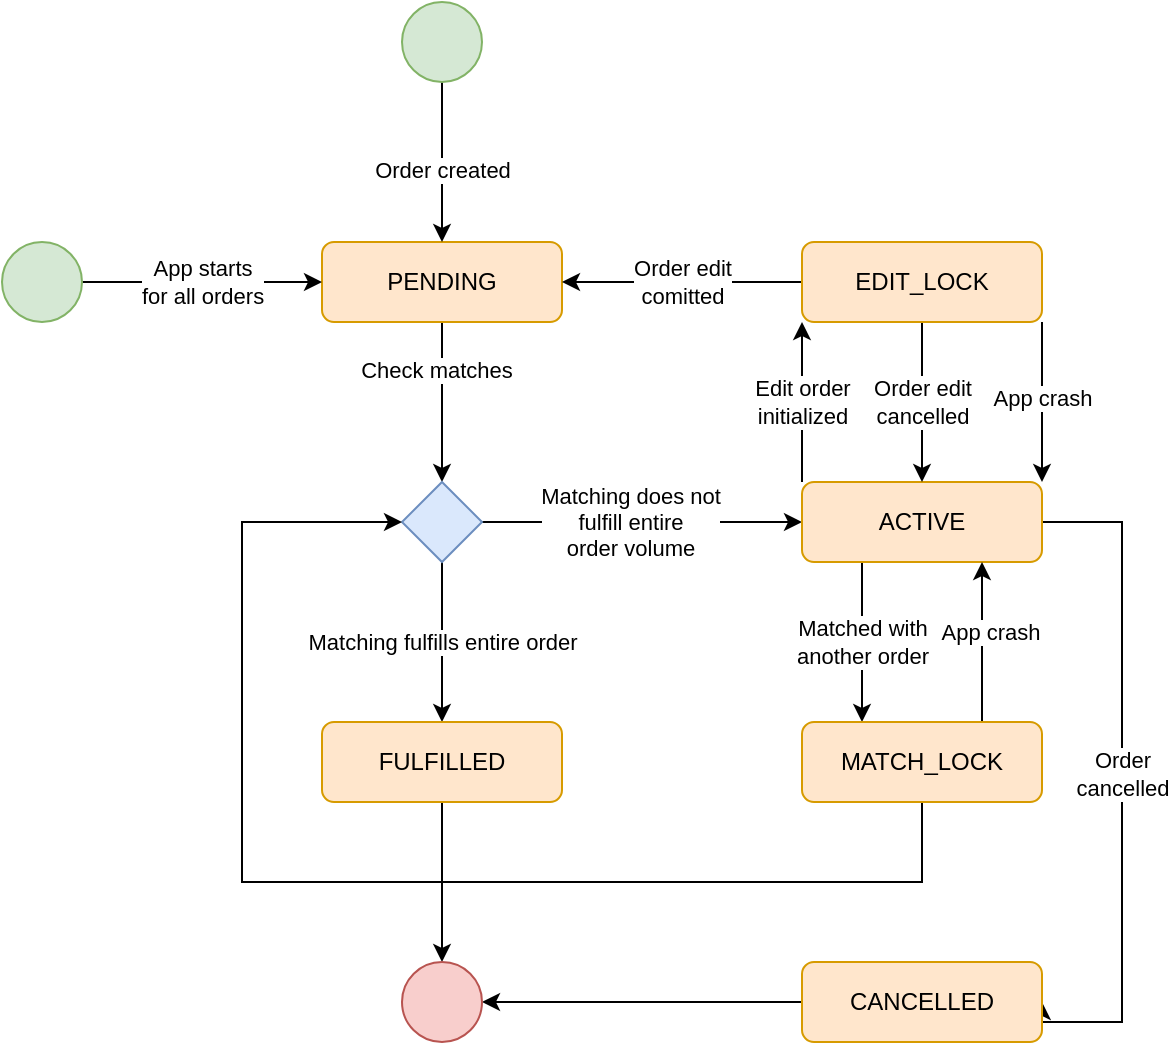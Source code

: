 <mxfile version="13.0.3" type="device"><diagram name="Page-1" id="52a04d89-c75d-2922-d76d-85b35f80e030"><mxGraphModel dx="1426" dy="905" grid="1" gridSize="10" guides="1" tooltips="1" connect="1" arrows="1" fold="1" page="1" pageScale="1" pageWidth="1100" pageHeight="850" background="#ffffff" math="0" shadow="0"><root><mxCell id="0"/><mxCell id="1" parent="0"/><mxCell id="yP6gnNRdrv7J_GHD7mqp-10" style="edgeStyle=orthogonalEdgeStyle;rounded=0;orthogonalLoop=1;jettySize=auto;html=1;exitX=1;exitY=0.5;exitDx=0;exitDy=0;" edge="1" parent="1" source="yP6gnNRdrv7J_GHD7mqp-16" target="yP6gnNRdrv7J_GHD7mqp-9"><mxGeometry relative="1" as="geometry"/></mxCell><mxCell id="yP6gnNRdrv7J_GHD7mqp-13" value="Matching does not &lt;br&gt;fulfill entire &lt;br&gt;order volume" style="edgeLabel;html=1;align=center;verticalAlign=middle;resizable=0;points=[];" vertex="1" connectable="0" parent="yP6gnNRdrv7J_GHD7mqp-10"><mxGeometry x="-0.3" y="2" relative="1" as="geometry"><mxPoint x="18" y="2" as="offset"/></mxGeometry></mxCell><mxCell id="yP6gnNRdrv7J_GHD7mqp-14" value="Matching fulfills entire order" style="edgeStyle=orthogonalEdgeStyle;rounded=0;orthogonalLoop=1;jettySize=auto;html=1;exitX=0.5;exitY=1;exitDx=0;exitDy=0;" edge="1" parent="1" source="yP6gnNRdrv7J_GHD7mqp-16" target="yP6gnNRdrv7J_GHD7mqp-12"><mxGeometry relative="1" as="geometry"/></mxCell><mxCell id="yP6gnNRdrv7J_GHD7mqp-15" style="edgeStyle=orthogonalEdgeStyle;rounded=0;orthogonalLoop=1;jettySize=auto;html=1;" edge="1" parent="1" source="yP6gnNRdrv7J_GHD7mqp-4"><mxGeometry relative="1" as="geometry"><mxPoint x="300" y="440" as="targetPoint"/></mxGeometry></mxCell><mxCell id="yP6gnNRdrv7J_GHD7mqp-17" value="Check matches" style="edgeLabel;html=1;align=center;verticalAlign=middle;resizable=0;points=[];" vertex="1" connectable="0" parent="yP6gnNRdrv7J_GHD7mqp-15"><mxGeometry x="-0.4" y="-3" relative="1" as="geometry"><mxPoint as="offset"/></mxGeometry></mxCell><mxCell id="yP6gnNRdrv7J_GHD7mqp-4" value="PENDING" style="rounded=1;whiteSpace=wrap;html=1;fillColor=#ffe6cc;strokeColor=#d79b00;" vertex="1" parent="1"><mxGeometry x="240" y="320" width="120" height="40" as="geometry"/></mxCell><mxCell id="yP6gnNRdrv7J_GHD7mqp-6" style="edgeStyle=orthogonalEdgeStyle;rounded=0;orthogonalLoop=1;jettySize=auto;html=1;" edge="1" parent="1" source="yP6gnNRdrv7J_GHD7mqp-5" target="yP6gnNRdrv7J_GHD7mqp-4"><mxGeometry relative="1" as="geometry"/></mxCell><mxCell id="yP6gnNRdrv7J_GHD7mqp-7" value="Order created" style="edgeLabel;html=1;align=center;verticalAlign=middle;resizable=0;points=[];" vertex="1" connectable="0" parent="yP6gnNRdrv7J_GHD7mqp-6"><mxGeometry x="0.087" relative="1" as="geometry"><mxPoint as="offset"/></mxGeometry></mxCell><mxCell id="yP6gnNRdrv7J_GHD7mqp-5" value="" style="ellipse;whiteSpace=wrap;html=1;aspect=fixed;fillColor=#d5e8d4;strokeColor=#82b366;" vertex="1" parent="1"><mxGeometry x="280" y="200" width="40" height="40" as="geometry"/></mxCell><mxCell id="yP6gnNRdrv7J_GHD7mqp-18" value="Edit order&lt;br&gt;initialized" style="edgeStyle=orthogonalEdgeStyle;rounded=0;orthogonalLoop=1;jettySize=auto;html=1;entryX=0;entryY=1;entryDx=0;entryDy=0;" edge="1" parent="1" source="yP6gnNRdrv7J_GHD7mqp-9" target="yP6gnNRdrv7J_GHD7mqp-19"><mxGeometry relative="1" as="geometry"><mxPoint x="500" y="320" as="targetPoint"/><Array as="points"><mxPoint x="480" y="430"/><mxPoint x="480" y="430"/></Array></mxGeometry></mxCell><mxCell id="yP6gnNRdrv7J_GHD7mqp-27" value="Matched with &lt;br&gt;another order" style="edgeStyle=orthogonalEdgeStyle;rounded=0;orthogonalLoop=1;jettySize=auto;html=1;" edge="1" parent="1" source="yP6gnNRdrv7J_GHD7mqp-9" target="yP6gnNRdrv7J_GHD7mqp-26"><mxGeometry relative="1" as="geometry"><Array as="points"><mxPoint x="510" y="490"/><mxPoint x="510" y="490"/></Array></mxGeometry></mxCell><mxCell id="yP6gnNRdrv7J_GHD7mqp-30" style="edgeStyle=orthogonalEdgeStyle;rounded=0;orthogonalLoop=1;jettySize=auto;html=1;entryX=1;entryY=0.5;entryDx=0;entryDy=0;" edge="1" parent="1" source="yP6gnNRdrv7J_GHD7mqp-9" target="yP6gnNRdrv7J_GHD7mqp-29"><mxGeometry relative="1" as="geometry"><Array as="points"><mxPoint x="640" y="460"/><mxPoint x="640" y="710"/><mxPoint x="600" y="710"/></Array></mxGeometry></mxCell><mxCell id="yP6gnNRdrv7J_GHD7mqp-35" value="Order &lt;br&gt;cancelled" style="edgeLabel;html=1;align=center;verticalAlign=middle;resizable=0;points=[];" vertex="1" connectable="0" parent="yP6gnNRdrv7J_GHD7mqp-30"><mxGeometry x="-0.025" relative="1" as="geometry"><mxPoint as="offset"/></mxGeometry></mxCell><mxCell id="yP6gnNRdrv7J_GHD7mqp-9" value="ACTIVE" style="rounded=1;whiteSpace=wrap;html=1;fillColor=#ffe6cc;strokeColor=#d79b00;" vertex="1" parent="1"><mxGeometry x="480" y="440" width="120" height="40" as="geometry"/></mxCell><mxCell id="yP6gnNRdrv7J_GHD7mqp-32" style="edgeStyle=orthogonalEdgeStyle;rounded=0;orthogonalLoop=1;jettySize=auto;html=1;" edge="1" parent="1" source="yP6gnNRdrv7J_GHD7mqp-12" target="yP6gnNRdrv7J_GHD7mqp-31"><mxGeometry relative="1" as="geometry"/></mxCell><mxCell id="yP6gnNRdrv7J_GHD7mqp-12" value="FULFILLED" style="rounded=1;whiteSpace=wrap;html=1;fillColor=#ffe6cc;strokeColor=#d79b00;" vertex="1" parent="1"><mxGeometry x="240" y="560" width="120" height="40" as="geometry"/></mxCell><mxCell id="yP6gnNRdrv7J_GHD7mqp-16" value="" style="rhombus;whiteSpace=wrap;html=1;fillColor=#dae8fc;strokeColor=#6c8ebf;" vertex="1" parent="1"><mxGeometry x="280" y="440" width="40" height="40" as="geometry"/></mxCell><mxCell id="yP6gnNRdrv7J_GHD7mqp-20" value="Order edit &lt;br&gt;comitted" style="edgeStyle=orthogonalEdgeStyle;rounded=0;orthogonalLoop=1;jettySize=auto;html=1;entryX=1;entryY=0.5;entryDx=0;entryDy=0;" edge="1" parent="1" source="yP6gnNRdrv7J_GHD7mqp-19" target="yP6gnNRdrv7J_GHD7mqp-4"><mxGeometry relative="1" as="geometry"><mxPoint x="500" y="240" as="targetPoint"/></mxGeometry></mxCell><mxCell id="yP6gnNRdrv7J_GHD7mqp-34" value="Order edit &lt;br&gt;cancelled" style="edgeStyle=orthogonalEdgeStyle;rounded=0;orthogonalLoop=1;jettySize=auto;html=1;exitX=0.75;exitY=1;exitDx=0;exitDy=0;" edge="1" parent="1" source="yP6gnNRdrv7J_GHD7mqp-19" target="yP6gnNRdrv7J_GHD7mqp-9"><mxGeometry x="0.273" relative="1" as="geometry"><mxPoint x="680" y="340" as="targetPoint"/><Array as="points"><mxPoint x="540" y="360"/></Array><mxPoint as="offset"/></mxGeometry></mxCell><mxCell id="yP6gnNRdrv7J_GHD7mqp-36" style="edgeStyle=orthogonalEdgeStyle;rounded=0;orthogonalLoop=1;jettySize=auto;html=1;entryX=1;entryY=0;entryDx=0;entryDy=0;" edge="1" parent="1" source="yP6gnNRdrv7J_GHD7mqp-19" target="yP6gnNRdrv7J_GHD7mqp-9"><mxGeometry relative="1" as="geometry"><Array as="points"><mxPoint x="600" y="380"/><mxPoint x="600" y="380"/></Array></mxGeometry></mxCell><mxCell id="yP6gnNRdrv7J_GHD7mqp-37" value="App crash" style="edgeLabel;html=1;align=center;verticalAlign=middle;resizable=0;points=[];" vertex="1" connectable="0" parent="yP6gnNRdrv7J_GHD7mqp-36"><mxGeometry x="-0.053" relative="1" as="geometry"><mxPoint as="offset"/></mxGeometry></mxCell><mxCell id="yP6gnNRdrv7J_GHD7mqp-19" value="EDIT_LOCK" style="rounded=1;whiteSpace=wrap;html=1;fillColor=#ffe6cc;strokeColor=#d79b00;" vertex="1" parent="1"><mxGeometry x="480" y="320" width="120" height="40" as="geometry"/></mxCell><mxCell id="yP6gnNRdrv7J_GHD7mqp-28" style="edgeStyle=orthogonalEdgeStyle;rounded=0;orthogonalLoop=1;jettySize=auto;html=1;entryX=0;entryY=0.5;entryDx=0;entryDy=0;" edge="1" parent="1" source="yP6gnNRdrv7J_GHD7mqp-26" target="yP6gnNRdrv7J_GHD7mqp-16"><mxGeometry relative="1" as="geometry"><Array as="points"><mxPoint x="540" y="640"/><mxPoint x="200" y="640"/><mxPoint x="200" y="460"/></Array></mxGeometry></mxCell><mxCell id="yP6gnNRdrv7J_GHD7mqp-40" style="edgeStyle=orthogonalEdgeStyle;rounded=0;orthogonalLoop=1;jettySize=auto;html=1;exitX=0.75;exitY=0;exitDx=0;exitDy=0;entryX=0.75;entryY=1;entryDx=0;entryDy=0;" edge="1" parent="1" source="yP6gnNRdrv7J_GHD7mqp-26" target="yP6gnNRdrv7J_GHD7mqp-9"><mxGeometry relative="1" as="geometry"/></mxCell><mxCell id="yP6gnNRdrv7J_GHD7mqp-41" value="App crash" style="edgeLabel;html=1;align=center;verticalAlign=middle;resizable=0;points=[];" vertex="1" connectable="0" parent="yP6gnNRdrv7J_GHD7mqp-40"><mxGeometry x="0.125" y="-4" relative="1" as="geometry"><mxPoint as="offset"/></mxGeometry></mxCell><mxCell id="yP6gnNRdrv7J_GHD7mqp-26" value="MATCH_LOCK" style="rounded=1;whiteSpace=wrap;html=1;fillColor=#ffe6cc;strokeColor=#d79b00;" vertex="1" parent="1"><mxGeometry x="480" y="560" width="120" height="40" as="geometry"/></mxCell><mxCell id="yP6gnNRdrv7J_GHD7mqp-33" style="edgeStyle=orthogonalEdgeStyle;rounded=0;orthogonalLoop=1;jettySize=auto;html=1;entryX=1;entryY=0.5;entryDx=0;entryDy=0;exitX=0;exitY=0.5;exitDx=0;exitDy=0;" edge="1" parent="1" source="yP6gnNRdrv7J_GHD7mqp-29" target="yP6gnNRdrv7J_GHD7mqp-31"><mxGeometry relative="1" as="geometry"><Array as="points"><mxPoint x="480" y="700"/></Array></mxGeometry></mxCell><mxCell id="yP6gnNRdrv7J_GHD7mqp-29" value="CANCELLED" style="rounded=1;whiteSpace=wrap;html=1;fillColor=#ffe6cc;strokeColor=#d79b00;" vertex="1" parent="1"><mxGeometry x="480" y="680" width="120" height="40" as="geometry"/></mxCell><mxCell id="yP6gnNRdrv7J_GHD7mqp-31" value="" style="ellipse;whiteSpace=wrap;html=1;aspect=fixed;fillColor=#f8cecc;strokeColor=#b85450;" vertex="1" parent="1"><mxGeometry x="280" y="680" width="40" height="40" as="geometry"/></mxCell><mxCell id="yP6gnNRdrv7J_GHD7mqp-39" value="App starts&lt;br&gt;for all orders" style="edgeStyle=orthogonalEdgeStyle;rounded=0;orthogonalLoop=1;jettySize=auto;html=1;" edge="1" parent="1" source="yP6gnNRdrv7J_GHD7mqp-38" target="yP6gnNRdrv7J_GHD7mqp-4"><mxGeometry relative="1" as="geometry"><Array as="points"><mxPoint x="190" y="340"/><mxPoint x="190" y="340"/></Array></mxGeometry></mxCell><mxCell id="yP6gnNRdrv7J_GHD7mqp-38" value="" style="ellipse;whiteSpace=wrap;html=1;aspect=fixed;fillColor=#d5e8d4;strokeColor=#82b366;" vertex="1" parent="1"><mxGeometry x="80" y="320" width="40" height="40" as="geometry"/></mxCell></root></mxGraphModel></diagram></mxfile>